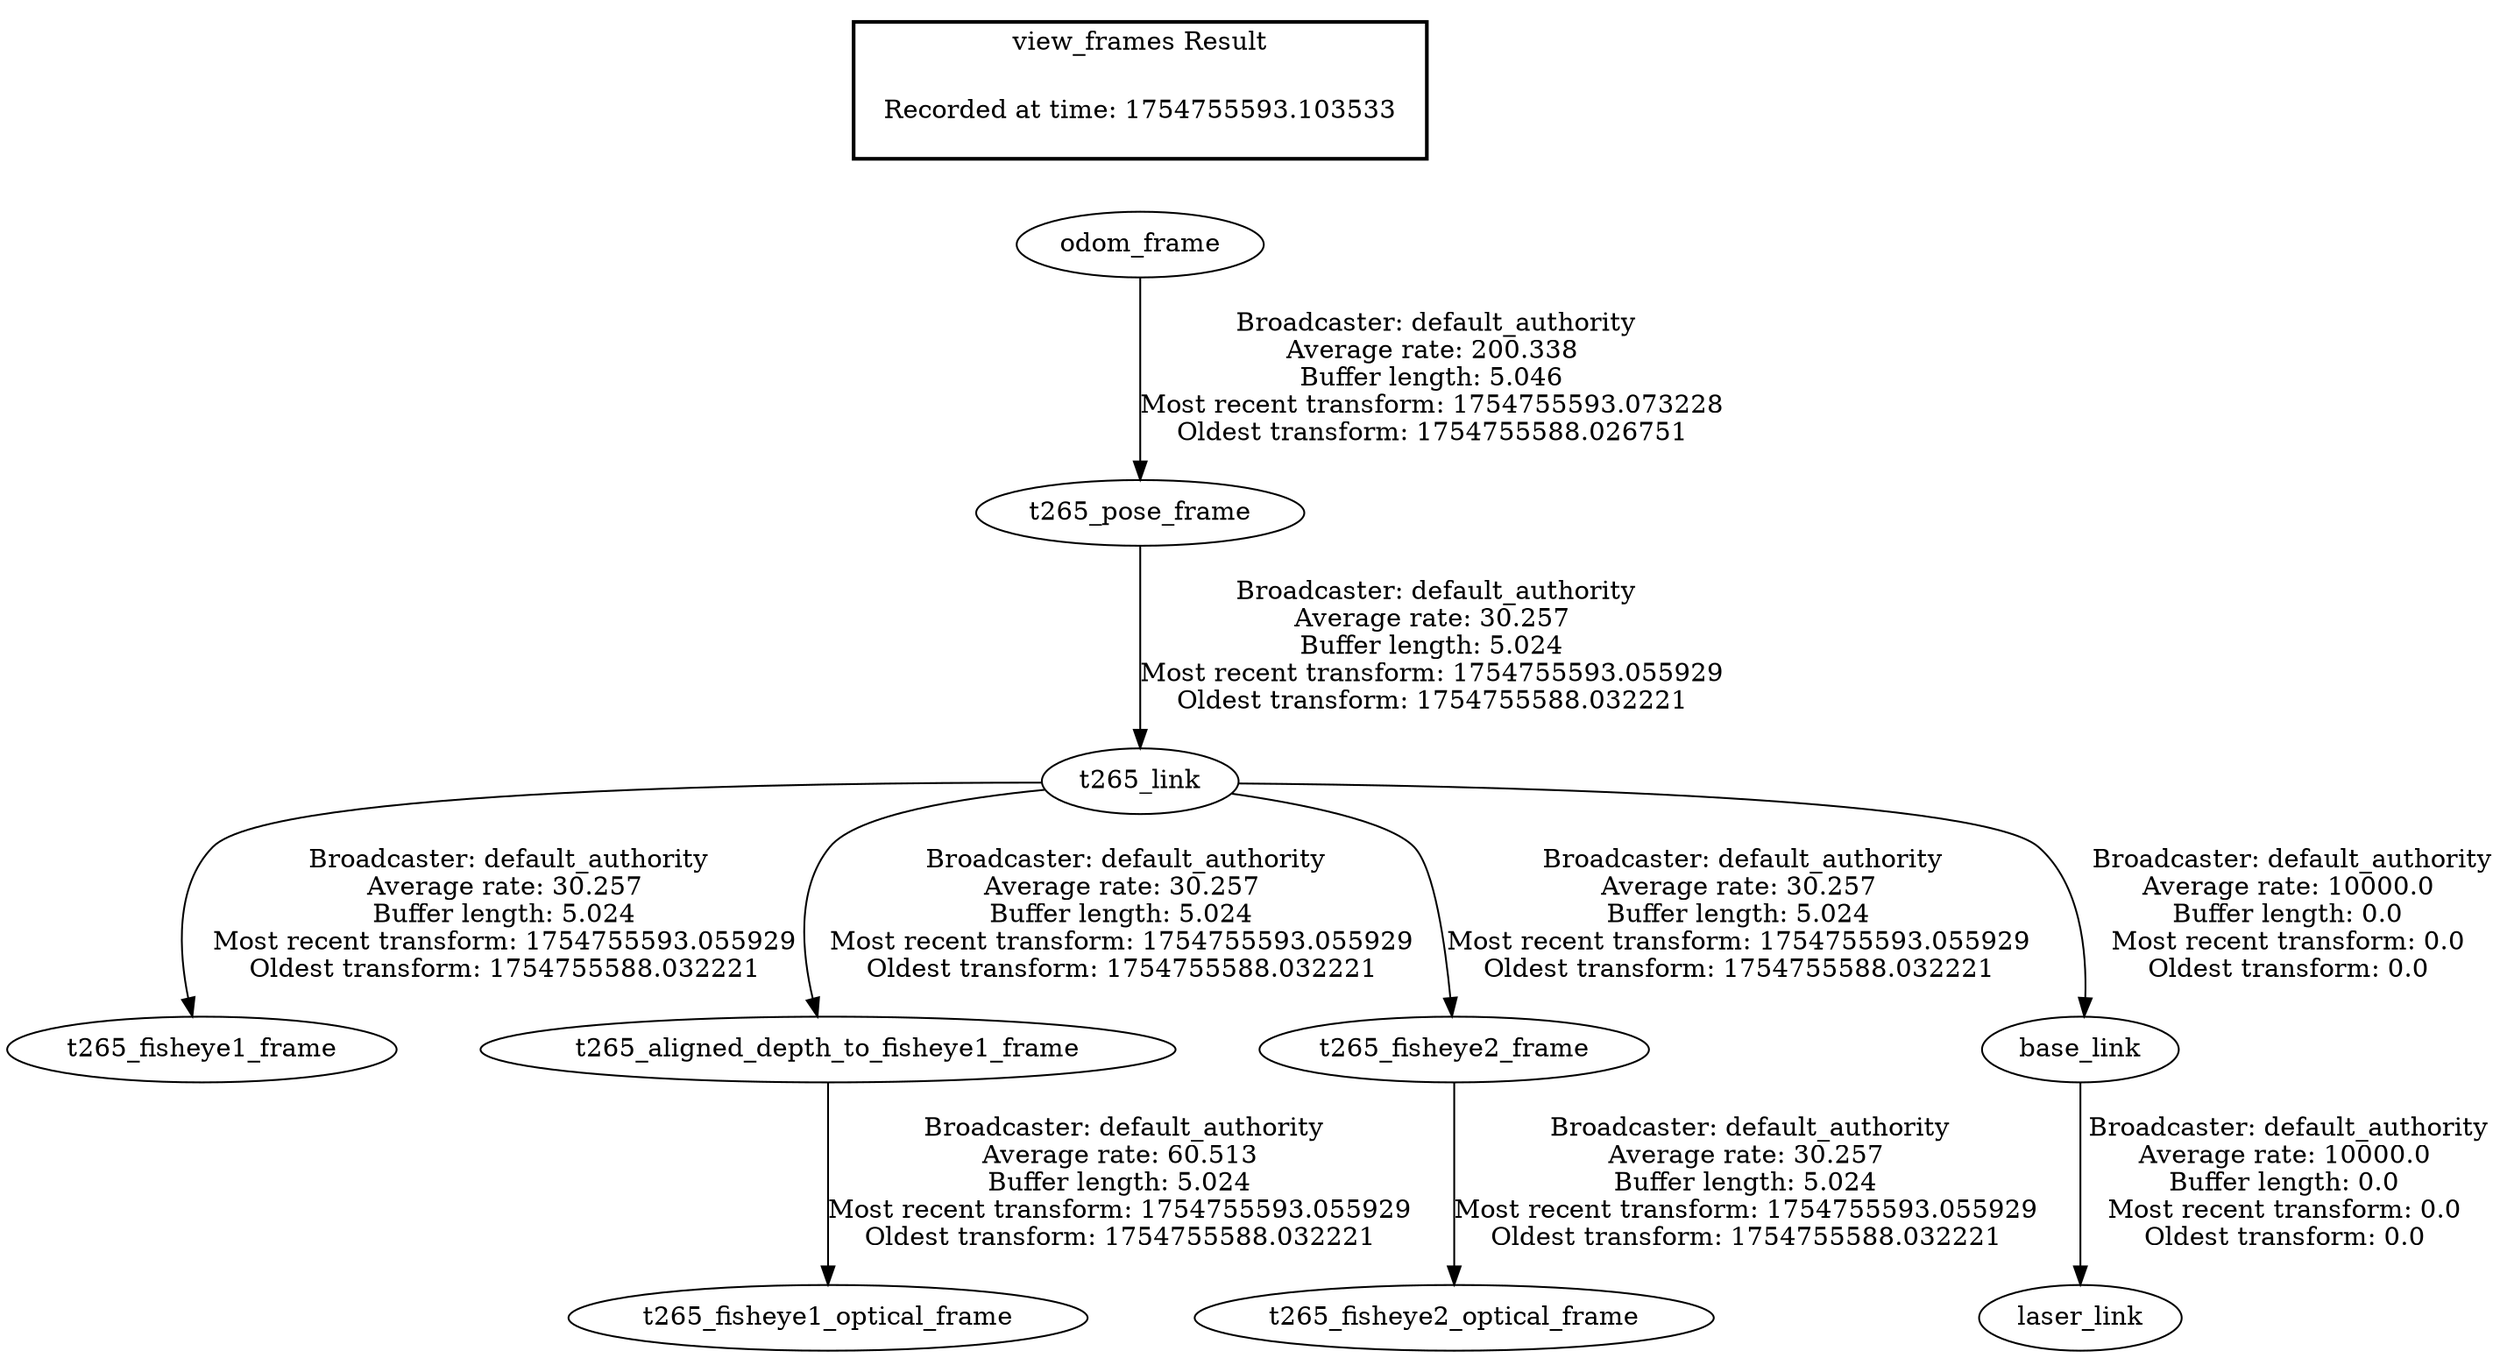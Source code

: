 digraph G {
"odom_frame" -> "t265_pose_frame"[label=" Broadcaster: default_authority\nAverage rate: 200.338\nBuffer length: 5.046\nMost recent transform: 1754755593.073228\nOldest transform: 1754755588.026751\n"];
"t265_link" -> "t265_fisheye1_frame"[label=" Broadcaster: default_authority\nAverage rate: 30.257\nBuffer length: 5.024\nMost recent transform: 1754755593.055929\nOldest transform: 1754755588.032221\n"];
"t265_pose_frame" -> "t265_link"[label=" Broadcaster: default_authority\nAverage rate: 30.257\nBuffer length: 5.024\nMost recent transform: 1754755593.055929\nOldest transform: 1754755588.032221\n"];
"t265_aligned_depth_to_fisheye1_frame" -> "t265_fisheye1_optical_frame"[label=" Broadcaster: default_authority\nAverage rate: 60.513\nBuffer length: 5.024\nMost recent transform: 1754755593.055929\nOldest transform: 1754755588.032221\n"];
"t265_link" -> "t265_aligned_depth_to_fisheye1_frame"[label=" Broadcaster: default_authority\nAverage rate: 30.257\nBuffer length: 5.024\nMost recent transform: 1754755593.055929\nOldest transform: 1754755588.032221\n"];
"t265_link" -> "t265_fisheye2_frame"[label=" Broadcaster: default_authority\nAverage rate: 30.257\nBuffer length: 5.024\nMost recent transform: 1754755593.055929\nOldest transform: 1754755588.032221\n"];
"t265_fisheye2_frame" -> "t265_fisheye2_optical_frame"[label=" Broadcaster: default_authority\nAverage rate: 30.257\nBuffer length: 5.024\nMost recent transform: 1754755593.055929\nOldest transform: 1754755588.032221\n"];
"t265_link" -> "base_link"[label=" Broadcaster: default_authority\nAverage rate: 10000.0\nBuffer length: 0.0\nMost recent transform: 0.0\nOldest transform: 0.0\n"];
"base_link" -> "laser_link"[label=" Broadcaster: default_authority\nAverage rate: 10000.0\nBuffer length: 0.0\nMost recent transform: 0.0\nOldest transform: 0.0\n"];
edge [style=invis];
 subgraph cluster_legend { style=bold; color=black; label ="view_frames Result";
"Recorded at time: 1754755593.103533"[ shape=plaintext ] ;
}->"odom_frame";
}